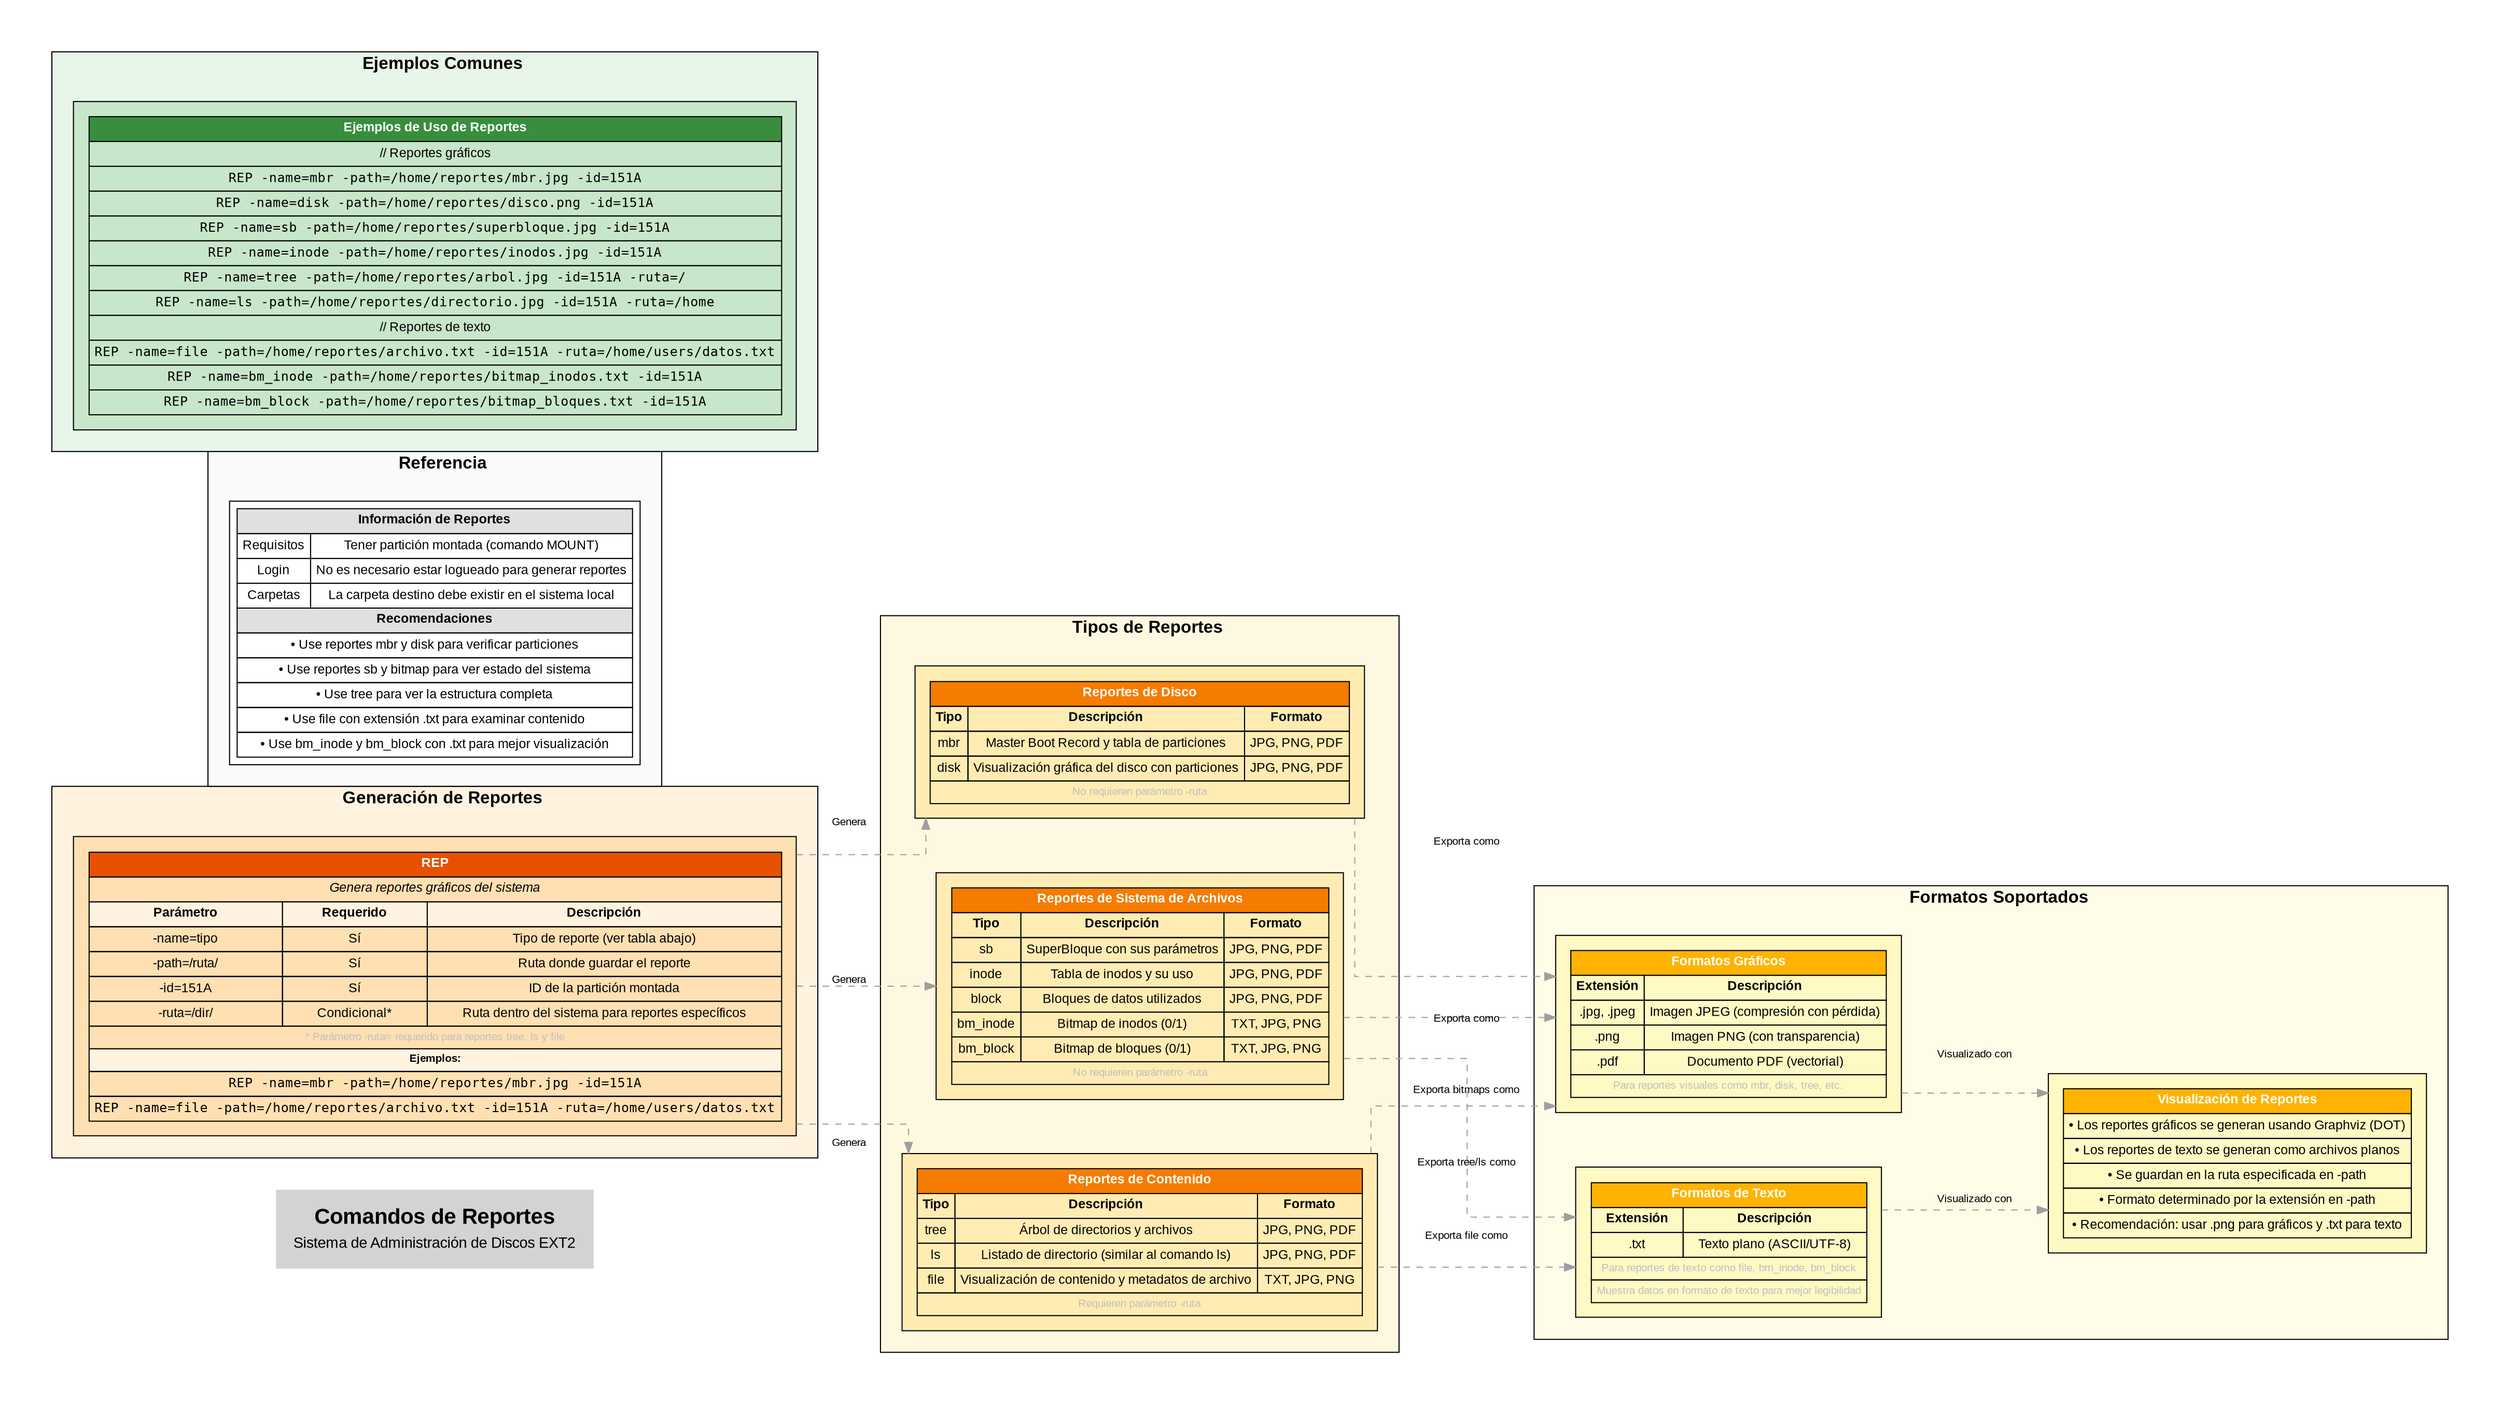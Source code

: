 digraph ReportCommands {
    // Configuración general
    graph [fontname="Arial", rankdir=LR, splines=ortho, nodesep=0.7, ranksep=0.9, margin=0.5];
    node [shape=box, style=filled, fontname="Arial", fontsize=12, margin=0.2];
    edge [fontname="Arial", fontsize=10];
    
    // Título
    title [label=<
        <table border="0" cellborder="0" cellspacing="0">
            <tr><td><font point-size="20" face="Arial"><b>Comandos de Reportes</b></font></td></tr>
            <tr><td><font point-size="14">Sistema de Administración de Discos EXT2</font></td></tr>
        </table>
    >, shape=plaintext];
    
    // Comandos de Reportes
    subgraph cluster_report_commands {
        label=<
            <font point-size="16"><b>Generación de Reportes</b></font>
        >;
        style=filled;
        fillcolor="#FFF3E0";
        margin=20;
        
        // REP
        rep [label=<
            <table border="0" cellborder="1" cellspacing="0" cellpadding="4">
                <tr><td bgcolor="#E65100" colspan="3"><font color="white"><b>REP</b></font></td></tr>
                <tr><td bgcolor="#FFE0B2" colspan="3"><i>Genera reportes gráficos del sistema</i></td></tr>
                <tr><td bgcolor="#FFF3E0"><b>Parámetro</b></td><td bgcolor="#FFF3E0"><b>Requerido</b></td><td bgcolor="#FFF3E0"><b>Descripción</b></td></tr>
                <tr><td>-name=tipo</td><td>Sí</td><td>Tipo de reporte (ver tabla abajo)</td></tr>
                <tr><td>-path=/ruta/</td><td>Sí</td><td>Ruta donde guardar el reporte</td></tr>
                <tr><td>-id=151A</td><td>Sí</td><td>ID de la partición montada</td></tr>
                <tr><td>-ruta=/dir/</td><td>Condicional*</td><td>Ruta dentro del sistema para reportes específicos</td></tr>
                <tr><td colspan="3"><font color="gray" point-size="10">* Parámetro -ruta= requerido para reportes tree, ls y file</font></td></tr>
                <tr><td colspan="3" bgcolor="#FFF3E0"><font point-size="10"><b>Ejemplos:</b></font></td></tr>
                <tr><td colspan="3"><font face="Courier">REP -name=mbr -path=/home/reportes/mbr.jpg -id=151A</font></td></tr>
                <tr><td colspan="3"><font face="Courier">REP -name=file -path=/home/reportes/archivo.txt -id=151A -ruta=/home/users/datos.txt</font></td></tr>
            </table>
        >, fillcolor="#FFE0B2"];
    }
    
    // Tipos de reportes
    subgraph cluster_report_types {
        label=<
            <font point-size="16"><b>Tipos de Reportes</b></font>
        >;
        style=filled;
        fillcolor="#FFF8E1";
        margin=20;
        
        disk_reports [label=<
            <table border="0" cellborder="1" cellspacing="0" cellpadding="4">
                <tr><td bgcolor="#F57C00" colspan="3"><font color="white"><b>Reportes de Disco</b></font></td></tr>
                <tr><td bgcolor="#FFECB3"><b>Tipo</b></td><td bgcolor="#FFECB3"><b>Descripción</b></td><td bgcolor="#FFECB3"><b>Formato</b></td></tr>
                <tr><td>mbr</td><td>Master Boot Record y tabla de particiones</td><td>JPG, PNG, PDF</td></tr>
                <tr><td>disk</td><td>Visualización gráfica del disco con particiones</td><td>JPG, PNG, PDF</td></tr>
                <tr><td colspan="3"><font color="gray" point-size="10">No requieren parámetro -ruta</font></td></tr>
            </table>
        >, fillcolor="#FFECB3"];
        
        fs_reports [label=<
            <table border="0" cellborder="1" cellspacing="0" cellpadding="4">
                <tr><td bgcolor="#F57C00" colspan="3"><font color="white"><b>Reportes de Sistema de Archivos</b></font></td></tr>
                <tr><td bgcolor="#FFECB3"><b>Tipo</b></td><td bgcolor="#FFECB3"><b>Descripción</b></td><td bgcolor="#FFECB3"><b>Formato</b></td></tr>
                <tr><td>sb</td><td>SuperBloque con sus parámetros</td><td>JPG, PNG, PDF</td></tr>
                <tr><td>inode</td><td>Tabla de inodos y su uso</td><td>JPG, PNG, PDF</td></tr>
                <tr><td>block</td><td>Bloques de datos utilizados</td><td>JPG, PNG, PDF</td></tr>
                <tr><td>bm_inode</td><td>Bitmap de inodos (0/1)</td><td>TXT, JPG, PNG</td></tr>
                <tr><td>bm_block</td><td>Bitmap de bloques (0/1)</td><td>TXT, JPG, PNG</td></tr>
                <tr><td colspan="3"><font color="gray" point-size="10">No requieren parámetro -ruta</font></td></tr>
            </table>
        >, fillcolor="#FFECB3"];
        
        content_reports [label=<
            <table border="0" cellborder="1" cellspacing="0" cellpadding="4">
                <tr><td bgcolor="#F57C00" colspan="3"><font color="white"><b>Reportes de Contenido</b></font></td></tr>
                <tr><td bgcolor="#FFECB3"><b>Tipo</b></td><td bgcolor="#FFECB3"><b>Descripción</b></td><td bgcolor="#FFECB3"><b>Formato</b></td></tr>
                <tr><td>tree</td><td>Árbol de directorios y archivos</td><td>JPG, PNG, PDF</td></tr>
                <tr><td>ls</td><td>Listado de directorio (similar al comando ls)</td><td>JPG, PNG, PDF</td></tr>
                <tr><td>file</td><td>Visualización de contenido y metadatos de archivo</td><td>TXT, JPG, PNG</td></tr>
                <tr><td colspan="3"><font color="gray" point-size="10">Requieren parámetro -ruta</font></td></tr>
            </table>
        >, fillcolor="#FFECB3"];
    }
    
    // Formatos soportados
    subgraph cluster_formats {
        label=<
            <font point-size="16"><b>Formatos Soportados</b></font>
        >;
        style=filled;
        fillcolor="#FFFDE7";
        margin=20;
        
        graph_formats [label=<
            <table border="0" cellborder="1" cellspacing="0" cellpadding="4">
                <tr><td bgcolor="#FFB300" colspan="2"><font color="white"><b>Formatos Gráficos</b></font></td></tr>
                <tr><td bgcolor="#FFF9C4"><b>Extensión</b></td><td bgcolor="#FFF9C4"><b>Descripción</b></td></tr>
                <tr><td>.jpg, .jpeg</td><td>Imagen JPEG (compresión con pérdida)</td></tr>
                <tr><td>.png</td><td>Imagen PNG (con transparencia)</td></tr>
                <tr><td>.pdf</td><td>Documento PDF (vectorial)</td></tr>
                <tr><td colspan="2"><font color="gray" point-size="10">Para reportes visuales como mbr, disk, tree, etc.</font></td></tr>
            </table>
        >, fillcolor="#FFF9C4"];
        
        text_formats [label=<
            <table border="0" cellborder="1" cellspacing="0" cellpadding="4">
                <tr><td bgcolor="#FFB300" colspan="2"><font color="white"><b>Formatos de Texto</b></font></td></tr>
                <tr><td bgcolor="#FFF9C4"><b>Extensión</b></td><td bgcolor="#FFF9C4"><b>Descripción</b></td></tr>
                <tr><td>.txt</td><td>Texto plano (ASCII/UTF-8)</td></tr>
                <tr><td colspan="2"><font color="gray" point-size="10">Para reportes de texto como file, bm_inode, bm_block</font></td></tr>
                <tr><td colspan="2"><font color="gray" point-size="10">Muestra datos en formato de texto para mejor legibilidad</font></td></tr>
            </table>
        >, fillcolor="#FFF9C4"];
        
        visualizer [label=<
            <table border="0" cellborder="1" cellspacing="0" cellpadding="4">
                <tr><td bgcolor="#FFB300" colspan="2"><font color="white"><b>Visualización de Reportes</b></font></td></tr>
                <tr><td>• Los reportes gráficos se generan usando Graphviz (DOT)</td></tr>
                <tr><td>• Los reportes de texto se generan como archivos planos</td></tr>
                <tr><td>• Se guardan en la ruta especificada en -path</td></tr>
                <tr><td>• Formato determinado por la extensión en -path</td></tr>
                <tr><td>• Recomendación: usar .png para gráficos y .txt para texto</td></tr>
            </table>
        >, fillcolor="#FFF9C4"];
    }
    
    // Referencia para reportes
    subgraph cluster_reference {
        label=<
            <font point-size="16"><b>Referencia</b></font>
        >;
        style=filled;
        fillcolor="#FAFAFA";
        margin=20;
        
        reference [label=<
            <table border="0" cellborder="1" cellspacing="0" cellpadding="4">
                <tr><td colspan="2" bgcolor="#E0E0E0"><b>Información de Reportes</b></td></tr>
                <tr><td>Requisitos</td><td>Tener partición montada (comando MOUNT)</td></tr>
                <tr><td>Login</td><td>No es necesario estar logueado para generar reportes</td></tr>
                <tr><td>Carpetas</td><td>La carpeta destino debe existir en el sistema local</td></tr>
                <tr><td colspan="2" bgcolor="#E0E0E0"><b>Recomendaciones</b></td></tr>
                <tr><td colspan="2">• Use reportes mbr y disk para verificar particiones</td></tr>
                <tr><td colspan="2">• Use reportes sb y bitmap para ver estado del sistema</td></tr>
                <tr><td colspan="2">• Use tree para ver la estructura completa</td></tr>
                <tr><td colspan="2">• Use file con extensión .txt para examinar contenido</td></tr>
                <tr><td colspan="2">• Use bm_inode y bm_block con .txt para mejor visualización</td></tr>
            </table>
        >, fillcolor="white", margin=0.1];
    }
    
    // Ejemplos de reportes
    subgraph cluster_examples {
        label=<
            <font point-size="16"><b>Ejemplos Comunes</b></font>
        >;
        style=filled;
        fillcolor="#E8F5E9";
        margin=20;
        
        examples [label=<
            <table border="0" cellborder="1" cellspacing="0" cellpadding="4">
                <tr><td bgcolor="#388E3C"><font color="white"><b>Ejemplos de Uso de Reportes</b></font></td></tr>
                <tr><td bgcolor="#C8E6C9">// Reportes gráficos</td></tr>
                <tr><td bgcolor="#C8E6C9"><font face="Courier">REP -name=mbr -path=/home/reportes/mbr.jpg -id=151A</font></td></tr>
                <tr><td bgcolor="#C8E6C9"><font face="Courier">REP -name=disk -path=/home/reportes/disco.png -id=151A</font></td></tr>
                <tr><td bgcolor="#C8E6C9"><font face="Courier">REP -name=sb -path=/home/reportes/superbloque.jpg -id=151A</font></td></tr>
                <tr><td bgcolor="#C8E6C9"><font face="Courier">REP -name=inode -path=/home/reportes/inodos.jpg -id=151A</font></td></tr>
                <tr><td bgcolor="#C8E6C9"><font face="Courier">REP -name=tree -path=/home/reportes/arbol.jpg -id=151A -ruta=/</font></td></tr>
                <tr><td bgcolor="#C8E6C9"><font face="Courier">REP -name=ls -path=/home/reportes/directorio.jpg -id=151A -ruta=/home</font></td></tr>
                <tr><td bgcolor="#C8E6C9">// Reportes de texto</td></tr>
                <tr><td bgcolor="#C8E6C9"><font face="Courier">REP -name=file -path=/home/reportes/archivo.txt -id=151A -ruta=/home/users/datos.txt</font></td></tr>
                <tr><td bgcolor="#C8E6C9"><font face="Courier">REP -name=bm_inode -path=/home/reportes/bitmap_inodos.txt -id=151A</font></td></tr>
                <tr><td bgcolor="#C8E6C9"><font face="Courier">REP -name=bm_block -path=/home/reportes/bitmap_bloques.txt -id=151A</font></td></tr>
            </table>
        >, fillcolor="#C8E6C9"];
    }
    
    // Conexiones para mostrar relaciones
    edge [style=dashed, color="#9E9E9E"];
    
    rep -> disk_reports [label="Genera"];
    rep -> fs_reports [label="Genera"];
    rep -> content_reports [label="Genera"];
    
    disk_reports -> graph_formats [label="Exporta como"];
    
    fs_reports -> graph_formats [label="Exporta como", constraint=false];
    fs_reports -> text_formats [label="Exporta bitmaps como", constraint=false];
    
    content_reports -> graph_formats [label="Exporta tree/ls como"];
    content_reports -> text_formats [label="Exporta file como"];
    
    graph_formats -> visualizer [label="Visualizado con"];
    text_formats -> visualizer [label="Visualizado con"];
}